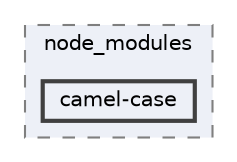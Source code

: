digraph "pkiclassroomrescheduler/src/main/frontend/node_modules/camel-case"
{
 // LATEX_PDF_SIZE
  bgcolor="transparent";
  edge [fontname=Helvetica,fontsize=10,labelfontname=Helvetica,labelfontsize=10];
  node [fontname=Helvetica,fontsize=10,shape=box,height=0.2,width=0.4];
  compound=true
  subgraph clusterdir_72953eda66ccb3a2722c28e1c3e6c23b {
    graph [ bgcolor="#edf0f7", pencolor="grey50", label="node_modules", fontname=Helvetica,fontsize=10 style="filled,dashed", URL="dir_72953eda66ccb3a2722c28e1c3e6c23b.html",tooltip=""]
  dir_db936298e75a26ae2710f6cdc4c520fe [label="camel-case", fillcolor="#edf0f7", color="grey25", style="filled,bold", URL="dir_db936298e75a26ae2710f6cdc4c520fe.html",tooltip=""];
  }
}
